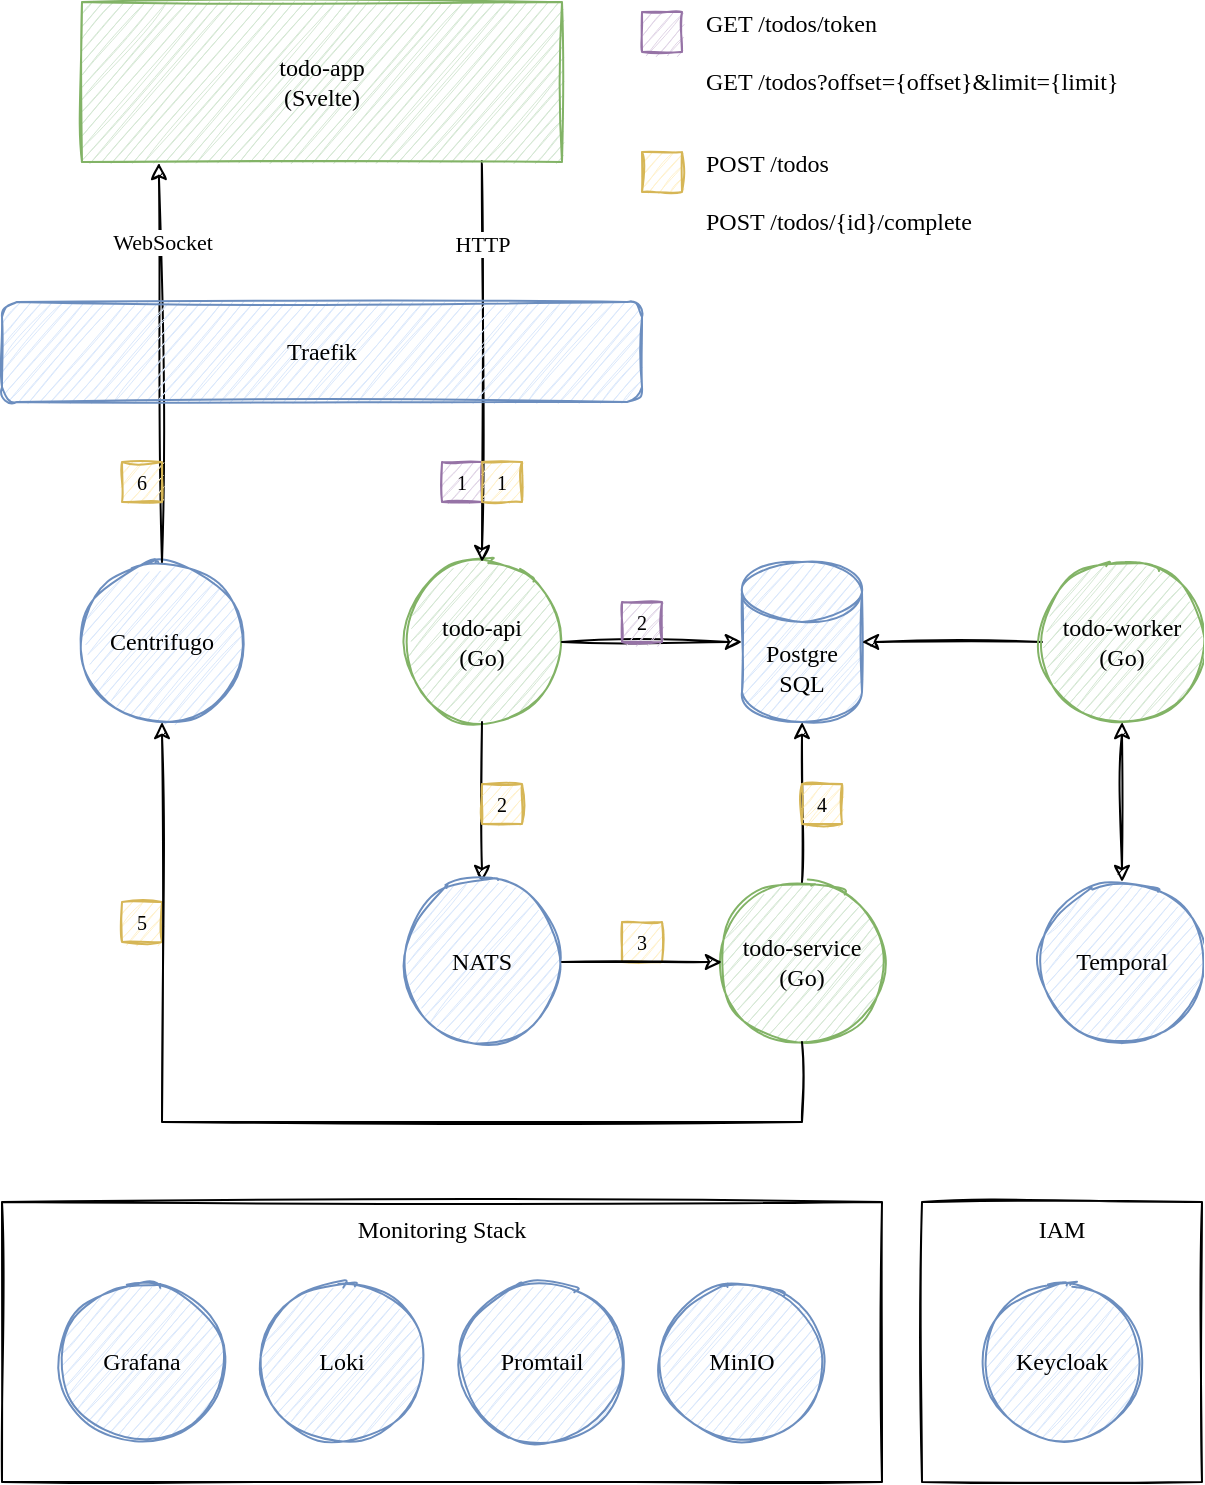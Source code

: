 <mxfile version="15.4.0" type="device"><diagram id="25vRazkxzNWcReQpaRa-" name="Page-1"><mxGraphModel dx="1056" dy="759" grid="1" gridSize="10" guides="1" tooltips="1" connect="1" arrows="1" fold="1" page="1" pageScale="1" pageWidth="827" pageHeight="1169" math="0" shadow="0"><root><mxCell id="0"/><mxCell id="1" parent="0"/><mxCell id="TFUleR17ADUXGcfKN7y3-11" value="IAM" style="rounded=0;whiteSpace=wrap;html=1;fillColor=none;sketch=1;verticalAlign=top;fontFamily=Comic Sans MS;" vertex="1" parent="1"><mxGeometry x="820" y="640" width="140" height="140" as="geometry"/></mxCell><mxCell id="TFUleR17ADUXGcfKN7y3-9" value="Monitoring Stack" style="rounded=0;whiteSpace=wrap;html=1;fillColor=none;sketch=1;verticalAlign=top;fontFamily=Comic Sans MS;" vertex="1" parent="1"><mxGeometry x="360" y="640" width="440" height="140" as="geometry"/></mxCell><mxCell id="pce1e-RZw7fF_ff11B1J-4" value="todo-api&lt;br&gt;(Go)" style="ellipse;whiteSpace=wrap;html=1;aspect=fixed;sketch=1;fontFamily=Comic Sans MS;fillColor=#d5e8d4;strokeColor=#82b366;labelBackgroundColor=none;" parent="1" vertex="1"><mxGeometry x="560" y="320" width="80" height="80" as="geometry"/></mxCell><mxCell id="pce1e-RZw7fF_ff11B1J-8" style="edgeStyle=orthogonalEdgeStyle;rounded=0;orthogonalLoop=1;jettySize=auto;html=1;entryX=0.5;entryY=1;entryDx=0;entryDy=0;endArrow=none;endFill=0;sketch=1;fontFamily=Comic Sans MS;startArrow=classic;startFill=1;" parent="1" source="pce1e-RZw7fF_ff11B1J-6" target="pce1e-RZw7fF_ff11B1J-4" edge="1"><mxGeometry relative="1" as="geometry"/></mxCell><mxCell id="pce1e-RZw7fF_ff11B1J-6" value="NATS" style="ellipse;whiteSpace=wrap;html=1;aspect=fixed;sketch=1;fontFamily=Comic Sans MS;fillColor=#dae8fc;strokeColor=#6c8ebf;labelBackgroundColor=none;" parent="1" vertex="1"><mxGeometry x="560" y="480" width="80" height="80" as="geometry"/></mxCell><mxCell id="pce1e-RZw7fF_ff11B1J-12" value="Centrifugo" style="ellipse;whiteSpace=wrap;html=1;aspect=fixed;sketch=1;fontFamily=Comic Sans MS;fillColor=#dae8fc;strokeColor=#6c8ebf;labelBackgroundColor=none;" parent="1" vertex="1"><mxGeometry x="400" y="320" width="80" height="80" as="geometry"/></mxCell><mxCell id="pce1e-RZw7fF_ff11B1J-13" value="todo-service&lt;br&gt;(Go)" style="ellipse;whiteSpace=wrap;html=1;aspect=fixed;sketch=1;fontFamily=Comic Sans MS;fillColor=#d5e8d4;strokeColor=#82b366;fillStyle=auto;labelBackgroundColor=none;" parent="1" vertex="1"><mxGeometry x="720" y="480" width="80" height="80" as="geometry"/></mxCell><mxCell id="5jQwvf7nw0GJKNhNBL20-7" style="edgeStyle=none;rounded=0;orthogonalLoop=1;jettySize=auto;html=1;sketch=1;fontFamily=Comic Sans MS;exitX=0.5;exitY=0;exitDx=0;exitDy=0;entryX=0.5;entryY=1;entryDx=0;entryDy=0;entryPerimeter=0;" parent="1" source="pce1e-RZw7fF_ff11B1J-13" target="5jQwvf7nw0GJKNhNBL20-6" edge="1"><mxGeometry relative="1" as="geometry"><mxPoint x="750" y="720" as="sourcePoint"/></mxGeometry></mxCell><mxCell id="5jQwvf7nw0GJKNhNBL20-6" value="Postgre&lt;br&gt;SQL" style="shape=cylinder3;whiteSpace=wrap;html=1;boundedLbl=1;backgroundOutline=1;size=15;sketch=1;fontFamily=Comic Sans MS;fillColor=#dae8fc;strokeColor=#6c8ebf;labelBackgroundColor=none;" parent="1" vertex="1"><mxGeometry x="730" y="320" width="60" height="80" as="geometry"/></mxCell><mxCell id="5jQwvf7nw0GJKNhNBL20-15" style="edgeStyle=none;rounded=0;orthogonalLoop=1;jettySize=auto;html=1;startArrow=none;startFill=0;exitX=0.833;exitY=0.994;exitDx=0;exitDy=0;sketch=1;fontFamily=Comic Sans MS;entryX=0.5;entryY=0;entryDx=0;entryDy=0;exitPerimeter=0;" parent="1" source="5jQwvf7nw0GJKNhNBL20-12" target="pce1e-RZw7fF_ff11B1J-4" edge="1"><mxGeometry relative="1" as="geometry"><mxPoint x="520" y="190" as="targetPoint"/></mxGeometry></mxCell><mxCell id="wpdNYqCPgZwBkuiRWaDa-3" value="HTTP" style="edgeLabel;html=1;align=center;verticalAlign=middle;resizable=0;points=[];fontFamily=Comic Sans MS;" parent="5jQwvf7nw0GJKNhNBL20-15" vertex="1" connectable="0"><mxGeometry x="-0.585" relative="1" as="geometry"><mxPoint as="offset"/></mxGeometry></mxCell><mxCell id="5jQwvf7nw0GJKNhNBL20-12" value="todo-app&lt;br&gt;(Svelte)" style="rounded=0;whiteSpace=wrap;html=1;sketch=1;fontFamily=Comic Sans MS;fillColor=#d5e8d4;strokeColor=#82b366;labelBackgroundColor=none;" parent="1" vertex="1"><mxGeometry x="400" y="40" width="240" height="80" as="geometry"/></mxCell><mxCell id="6kTATeSYxqhs5DI1-c2F-3" style="rounded=0;orthogonalLoop=1;jettySize=auto;html=1;entryX=0.16;entryY=1.006;entryDx=0;entryDy=0;sketch=1;fontFamily=Comic Sans MS;exitX=0.5;exitY=0;exitDx=0;exitDy=0;entryPerimeter=0;startArrow=none;startFill=0;" parent="1" source="pce1e-RZw7fF_ff11B1J-12" target="5jQwvf7nw0GJKNhNBL20-12" edge="1"><mxGeometry relative="1" as="geometry"><mxPoint x="410" y="280" as="sourcePoint"/><mxPoint x="410" y="350" as="targetPoint"/></mxGeometry></mxCell><mxCell id="wpdNYqCPgZwBkuiRWaDa-2" value="WebSocket" style="edgeLabel;html=1;align=center;verticalAlign=middle;resizable=0;points=[];fontFamily=Comic Sans MS;" parent="6kTATeSYxqhs5DI1-c2F-3" vertex="1" connectable="0"><mxGeometry x="0.67" y="-1" relative="1" as="geometry"><mxPoint y="6" as="offset"/></mxGeometry></mxCell><mxCell id="6kTATeSYxqhs5DI1-c2F-10" style="edgeStyle=none;rounded=0;orthogonalLoop=1;jettySize=auto;html=1;sketch=1;fontFamily=Comic Sans MS;exitX=1;exitY=0.5;exitDx=0;exitDy=0;entryX=0;entryY=0.5;entryDx=0;entryDy=0;entryPerimeter=0;" parent="1" source="pce1e-RZw7fF_ff11B1J-4" target="5jQwvf7nw0GJKNhNBL20-6" edge="1"><mxGeometry relative="1" as="geometry"><mxPoint x="660" y="470" as="sourcePoint"/><mxPoint x="670" y="370" as="targetPoint"/></mxGeometry></mxCell><mxCell id="6kTATeSYxqhs5DI1-c2F-18" value="1" style="text;html=1;strokeColor=#9673a6;fillColor=#e1d5e7;align=center;verticalAlign=middle;whiteSpace=wrap;rounded=0;fontFamily=Comic Sans MS;fontSize=10;sketch=1;" parent="1" vertex="1"><mxGeometry x="580" y="270" width="20" height="20" as="geometry"/></mxCell><mxCell id="6kTATeSYxqhs5DI1-c2F-19" value="2" style="text;html=1;strokeColor=#9673a6;fillColor=#e1d5e7;align=center;verticalAlign=middle;whiteSpace=wrap;rounded=0;fontFamily=Comic Sans MS;fontSize=10;sketch=1;" parent="1" vertex="1"><mxGeometry x="670" y="340" width="20" height="20" as="geometry"/></mxCell><mxCell id="6kTATeSYxqhs5DI1-c2F-21" value="1" style="text;html=1;strokeColor=#d6b656;fillColor=#fff2cc;align=center;verticalAlign=middle;whiteSpace=wrap;rounded=0;fontFamily=Comic Sans MS;fontSize=10;sketch=1;" parent="1" vertex="1"><mxGeometry x="600" y="270" width="20" height="20" as="geometry"/></mxCell><mxCell id="6kTATeSYxqhs5DI1-c2F-22" value="2" style="text;html=1;strokeColor=#d6b656;fillColor=#fff2cc;align=center;verticalAlign=middle;whiteSpace=wrap;rounded=0;fontFamily=Comic Sans MS;fontSize=10;sketch=1;" parent="1" vertex="1"><mxGeometry x="600" y="431" width="20" height="20" as="geometry"/></mxCell><mxCell id="6kTATeSYxqhs5DI1-c2F-23" value="3" style="text;html=1;strokeColor=#d6b656;fillColor=#fff2cc;align=center;verticalAlign=middle;whiteSpace=wrap;rounded=0;fontFamily=Comic Sans MS;fontSize=10;sketch=1;" parent="1" vertex="1"><mxGeometry x="670" y="500" width="20" height="20" as="geometry"/></mxCell><mxCell id="6kTATeSYxqhs5DI1-c2F-24" value="4" style="text;html=1;strokeColor=#d6b656;fillColor=#fff2cc;align=center;verticalAlign=middle;whiteSpace=wrap;rounded=0;fontFamily=Comic Sans MS;fontSize=10;sketch=1;" parent="1" vertex="1"><mxGeometry x="760" y="431" width="20" height="20" as="geometry"/></mxCell><mxCell id="6kTATeSYxqhs5DI1-c2F-27" value="5" style="text;html=1;strokeColor=#d6b656;fillColor=#fff2cc;align=center;verticalAlign=middle;whiteSpace=wrap;rounded=0;fontFamily=Comic Sans MS;fontSize=10;sketch=1;" parent="1" vertex="1"><mxGeometry x="420" y="490" width="20" height="20" as="geometry"/></mxCell><mxCell id="6kTATeSYxqhs5DI1-c2F-28" value="6" style="text;html=1;strokeColor=#d6b656;fillColor=#fff2cc;align=center;verticalAlign=middle;whiteSpace=wrap;rounded=0;fontFamily=Comic Sans MS;fontSize=10;sketch=1;" parent="1" vertex="1"><mxGeometry x="420" y="270" width="20" height="20" as="geometry"/></mxCell><mxCell id="MGDbWbjp-DAkLlZ-eB2Z-1" value="" style="text;html=1;strokeColor=#9673a6;fillColor=#e1d5e7;align=center;verticalAlign=middle;whiteSpace=wrap;rounded=0;fontFamily=Comic Sans MS;fontSize=10;sketch=1;" parent="1" vertex="1"><mxGeometry x="680" y="45" width="20" height="20" as="geometry"/></mxCell><mxCell id="MGDbWbjp-DAkLlZ-eB2Z-3" value="" style="text;html=1;strokeColor=#d6b656;fillColor=#fff2cc;align=center;verticalAlign=middle;whiteSpace=wrap;rounded=0;fontFamily=Comic Sans MS;fontSize=10;sketch=1;" parent="1" vertex="1"><mxGeometry x="680" y="115" width="20" height="20" as="geometry"/></mxCell><mxCell id="MGDbWbjp-DAkLlZ-eB2Z-4" value="GET /todos/token&lt;br&gt;&lt;br&gt;&lt;div&gt;GET /todos?offset={offset}&amp;amp;limit={limit}&lt;br&gt;&lt;/div&gt;" style="text;html=1;resizable=0;autosize=1;align=left;verticalAlign=middle;points=[];fillColor=none;strokeColor=none;rounded=0;fontFamily=Comic Sans MS;" parent="1" vertex="1"><mxGeometry x="710" y="40" width="250" height="50" as="geometry"/></mxCell><mxCell id="MGDbWbjp-DAkLlZ-eB2Z-5" value="POST /todos&lt;br&gt;&lt;br&gt;&lt;div&gt;&lt;span&gt;POST /todos/{id}/complete&lt;/span&gt;&lt;/div&gt;" style="text;html=1;resizable=0;autosize=1;align=left;verticalAlign=middle;points=[];fillColor=none;strokeColor=none;rounded=0;fontFamily=Comic Sans MS;" parent="1" vertex="1"><mxGeometry x="710" y="110" width="170" height="50" as="geometry"/></mxCell><mxCell id="13l9_7NuddMj47tVzWNt-4" style="rounded=0;orthogonalLoop=1;jettySize=auto;html=1;entryX=1;entryY=0.5;entryDx=0;entryDy=0;endArrow=none;endFill=0;sketch=1;fontFamily=Comic Sans MS;startArrow=classic;startFill=1;exitX=0;exitY=0.5;exitDx=0;exitDy=0;" parent="1" source="pce1e-RZw7fF_ff11B1J-13" target="pce1e-RZw7fF_ff11B1J-6" edge="1"><mxGeometry relative="1" as="geometry"><mxPoint x="680" y="620" as="sourcePoint"/><mxPoint x="680" y="520" as="targetPoint"/></mxGeometry></mxCell><mxCell id="5jQwvf7nw0GJKNhNBL20-1" value="Traefik" style="rounded=1;whiteSpace=wrap;html=1;sketch=1;fontFamily=Comic Sans MS;fillColor=#dae8fc;strokeColor=#6c8ebf;labelBackgroundColor=none;align=center;" parent="1" vertex="1"><mxGeometry x="360" y="190" width="320" height="50" as="geometry"/></mxCell><mxCell id="nmVbC43eVSMjqx_aSXK9-2" style="rounded=0;orthogonalLoop=1;jettySize=auto;html=1;endArrow=none;endFill=0;sketch=1;fontFamily=Comic Sans MS;startArrow=classic;startFill=1;exitX=0.5;exitY=1;exitDx=0;exitDy=0;edgeStyle=orthogonalEdgeStyle;entryX=0.5;entryY=1;entryDx=0;entryDy=0;" parent="1" source="pce1e-RZw7fF_ff11B1J-12" target="pce1e-RZw7fF_ff11B1J-13" edge="1"><mxGeometry relative="1" as="geometry"><mxPoint x="750" y="600" as="sourcePoint"/><mxPoint x="800" y="580" as="targetPoint"/><Array as="points"><mxPoint x="440" y="600"/><mxPoint x="760" y="600"/></Array></mxGeometry></mxCell><mxCell id="TFUleR17ADUXGcfKN7y3-1" value="MinIO" style="ellipse;whiteSpace=wrap;html=1;aspect=fixed;sketch=1;fontFamily=Comic Sans MS;fillColor=#dae8fc;strokeColor=#6c8ebf;labelBackgroundColor=none;" vertex="1" parent="1"><mxGeometry x="690" y="680" width="80" height="80" as="geometry"/></mxCell><mxCell id="TFUleR17ADUXGcfKN7y3-2" value="Loki" style="ellipse;whiteSpace=wrap;html=1;aspect=fixed;sketch=1;fontFamily=Comic Sans MS;fillColor=#dae8fc;strokeColor=#6c8ebf;labelBackgroundColor=none;" vertex="1" parent="1"><mxGeometry x="490" y="680" width="80" height="80" as="geometry"/></mxCell><mxCell id="TFUleR17ADUXGcfKN7y3-3" value="Grafana" style="ellipse;whiteSpace=wrap;html=1;aspect=fixed;sketch=1;fontFamily=Comic Sans MS;fillColor=#dae8fc;strokeColor=#6c8ebf;labelBackgroundColor=none;" vertex="1" parent="1"><mxGeometry x="390" y="680" width="80" height="80" as="geometry"/></mxCell><mxCell id="TFUleR17ADUXGcfKN7y3-4" value="Promtail" style="ellipse;whiteSpace=wrap;html=1;aspect=fixed;sketch=1;fontFamily=Comic Sans MS;fillColor=#dae8fc;strokeColor=#6c8ebf;labelBackgroundColor=none;" vertex="1" parent="1"><mxGeometry x="590" y="680" width="80" height="80" as="geometry"/></mxCell><mxCell id="TFUleR17ADUXGcfKN7y3-8" style="edgeStyle=orthogonalEdgeStyle;rounded=0;sketch=1;orthogonalLoop=1;jettySize=auto;html=1;entryX=0.5;entryY=1;entryDx=0;entryDy=0;startArrow=classic;startFill=1;fontFamily=Comic Sans MS;" edge="1" parent="1" source="TFUleR17ADUXGcfKN7y3-5" target="TFUleR17ADUXGcfKN7y3-6"><mxGeometry relative="1" as="geometry"/></mxCell><mxCell id="TFUleR17ADUXGcfKN7y3-5" value="Temporal" style="ellipse;whiteSpace=wrap;html=1;aspect=fixed;sketch=1;fontFamily=Comic Sans MS;fillColor=#dae8fc;strokeColor=#6c8ebf;labelBackgroundColor=none;" vertex="1" parent="1"><mxGeometry x="880" y="480" width="80" height="80" as="geometry"/></mxCell><mxCell id="TFUleR17ADUXGcfKN7y3-7" style="edgeStyle=orthogonalEdgeStyle;rounded=0;orthogonalLoop=1;jettySize=auto;html=1;entryX=1;entryY=0.5;entryDx=0;entryDy=0;entryPerimeter=0;sketch=1;fontFamily=Comic Sans MS;" edge="1" parent="1" source="TFUleR17ADUXGcfKN7y3-6" target="5jQwvf7nw0GJKNhNBL20-6"><mxGeometry relative="1" as="geometry"/></mxCell><mxCell id="TFUleR17ADUXGcfKN7y3-6" value="todo-worker&lt;br&gt;(Go)" style="ellipse;whiteSpace=wrap;html=1;aspect=fixed;sketch=1;fontFamily=Comic Sans MS;fillColor=#d5e8d4;strokeColor=#82b366;fillStyle=auto;labelBackgroundColor=none;" vertex="1" parent="1"><mxGeometry x="880" y="320" width="80" height="80" as="geometry"/></mxCell><mxCell id="TFUleR17ADUXGcfKN7y3-10" value="Keycloak" style="ellipse;whiteSpace=wrap;html=1;aspect=fixed;sketch=1;fontFamily=Comic Sans MS;fillColor=#dae8fc;strokeColor=#6c8ebf;labelBackgroundColor=none;" vertex="1" parent="1"><mxGeometry x="850" y="680" width="80" height="80" as="geometry"/></mxCell></root></mxGraphModel></diagram></mxfile>